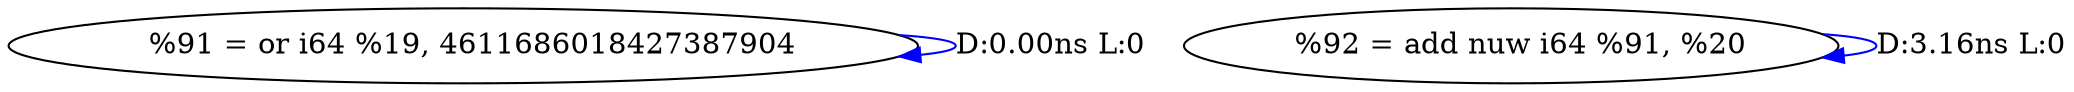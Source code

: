 digraph {
Node0x3493ee0[label="  %91 = or i64 %19, 4611686018427387904"];
Node0x3493ee0 -> Node0x3493ee0[label="D:0.00ns L:0",color=blue];
Node0x3493fc0[label="  %92 = add nuw i64 %91, %20"];
Node0x3493fc0 -> Node0x3493fc0[label="D:3.16ns L:0",color=blue];
}
